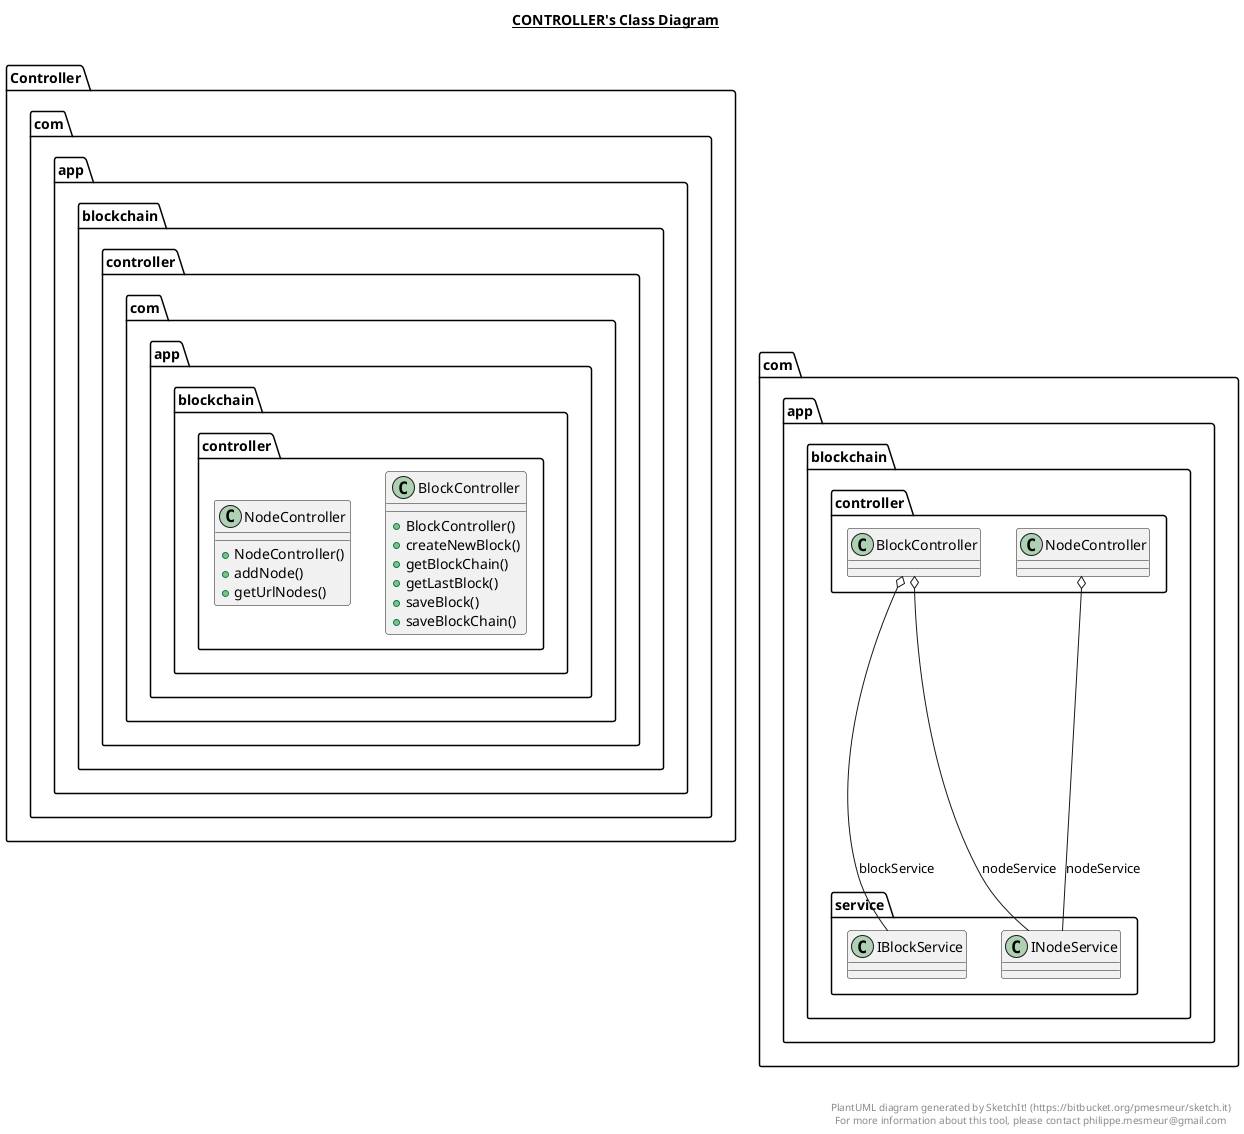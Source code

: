 @startuml

title __CONTROLLER's Class Diagram__\n

  namespace Controller {
    namespace com.app.blockchain {
      namespace controller {
        class com.app.blockchain.controller.BlockController {
            + BlockController()
            + createNewBlock()
            + getBlockChain()
            + getLastBlock()
            + saveBlock()
            + saveBlockChain()
        }
      }
    }
  }
   namespace Controller {
      namespace com.app.blockchain {
        namespace controller {
          class com.app.blockchain.controller.NodeController {
              + NodeController()
              + addNode()
              + getUrlNodes()
          }
        }
      }
    }


  

  com.app.blockchain.controller.BlockController o-- com.app.blockchain.service.IBlockService : blockService
  com.app.blockchain.controller.BlockController o-- com.app.blockchain.service.INodeService : nodeService
  com.app.blockchain.controller.NodeController o-- com.app.blockchain.service.INodeService : nodeService


right footer


PlantUML diagram generated by SketchIt! (https://bitbucket.org/pmesmeur/sketch.it)
For more information about this tool, please contact philippe.mesmeur@gmail.com
endfooter

@enduml
